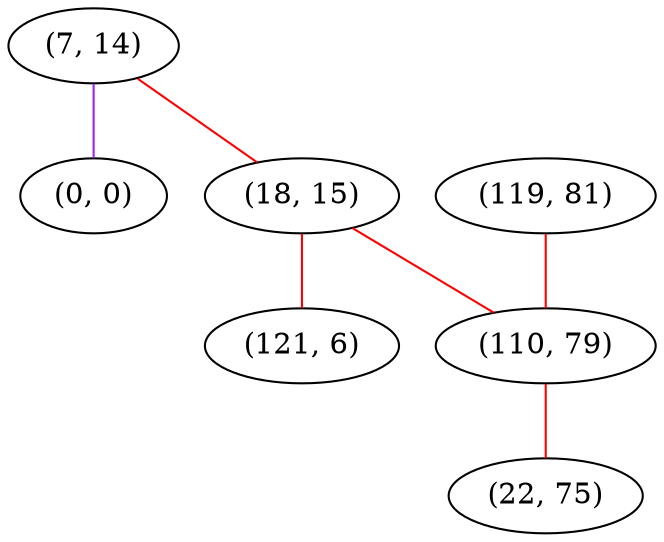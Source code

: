 graph "" {
"(7, 14)";
"(0, 0)";
"(119, 81)";
"(18, 15)";
"(121, 6)";
"(110, 79)";
"(22, 75)";
"(7, 14)" -- "(18, 15)"  [color=red, key=0, weight=1];
"(7, 14)" -- "(0, 0)"  [color=purple, key=0, weight=4];
"(119, 81)" -- "(110, 79)"  [color=red, key=0, weight=1];
"(18, 15)" -- "(121, 6)"  [color=red, key=0, weight=1];
"(18, 15)" -- "(110, 79)"  [color=red, key=0, weight=1];
"(110, 79)" -- "(22, 75)"  [color=red, key=0, weight=1];
}
